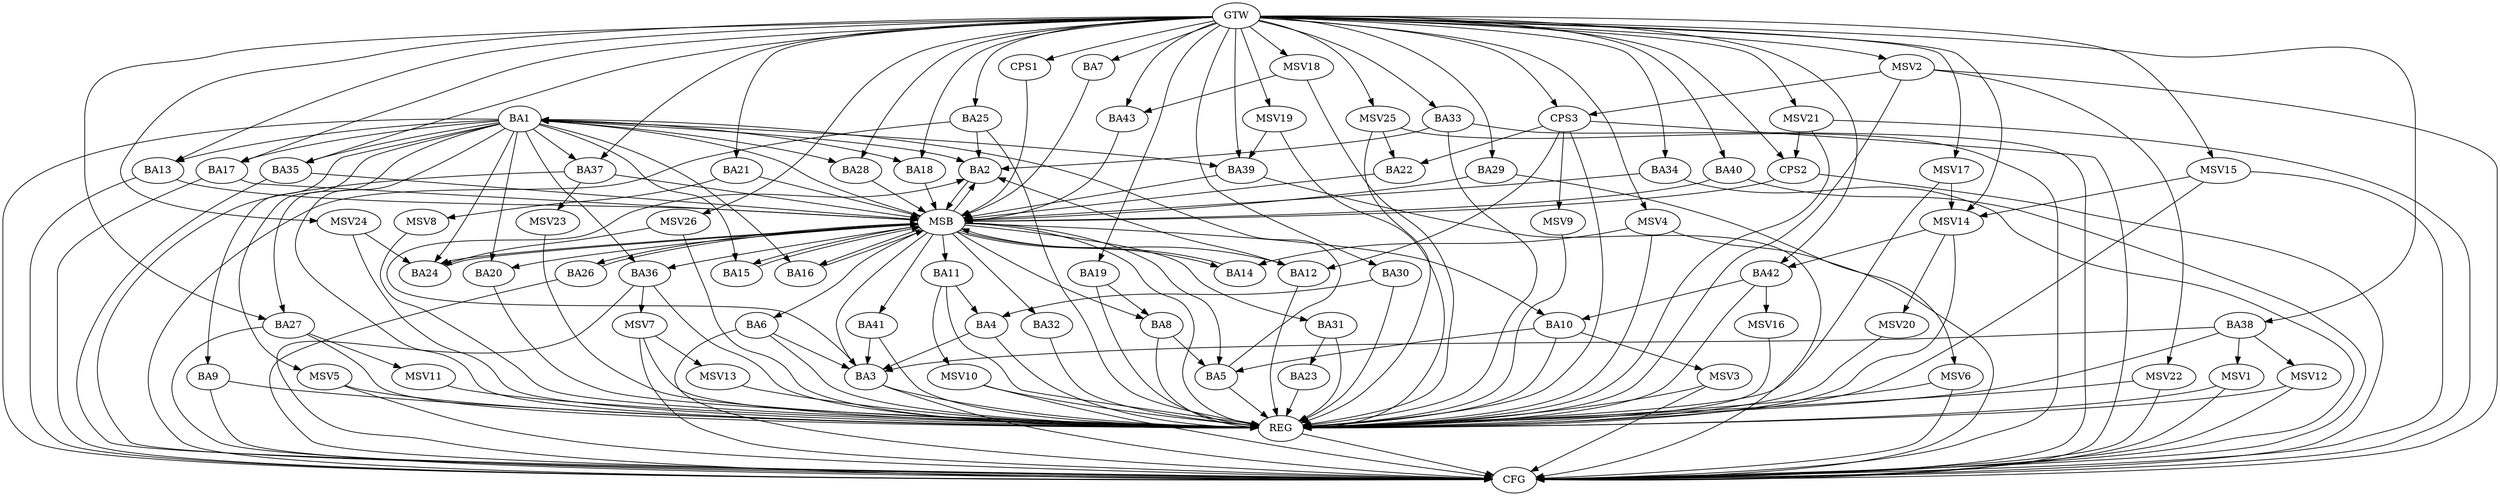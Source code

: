 strict digraph G {
  BA1 [ label="BA1" ];
  BA2 [ label="BA2" ];
  BA3 [ label="BA3" ];
  BA4 [ label="BA4" ];
  BA5 [ label="BA5" ];
  BA6 [ label="BA6" ];
  BA7 [ label="BA7" ];
  BA8 [ label="BA8" ];
  BA9 [ label="BA9" ];
  BA10 [ label="BA10" ];
  BA11 [ label="BA11" ];
  BA12 [ label="BA12" ];
  BA13 [ label="BA13" ];
  BA14 [ label="BA14" ];
  BA15 [ label="BA15" ];
  BA16 [ label="BA16" ];
  BA17 [ label="BA17" ];
  BA18 [ label="BA18" ];
  BA19 [ label="BA19" ];
  BA20 [ label="BA20" ];
  BA21 [ label="BA21" ];
  BA22 [ label="BA22" ];
  BA23 [ label="BA23" ];
  BA24 [ label="BA24" ];
  BA25 [ label="BA25" ];
  BA26 [ label="BA26" ];
  BA27 [ label="BA27" ];
  BA28 [ label="BA28" ];
  BA29 [ label="BA29" ];
  BA30 [ label="BA30" ];
  BA31 [ label="BA31" ];
  BA32 [ label="BA32" ];
  BA33 [ label="BA33" ];
  BA34 [ label="BA34" ];
  BA35 [ label="BA35" ];
  BA36 [ label="BA36" ];
  BA37 [ label="BA37" ];
  BA38 [ label="BA38" ];
  BA39 [ label="BA39" ];
  BA40 [ label="BA40" ];
  BA41 [ label="BA41" ];
  BA42 [ label="BA42" ];
  BA43 [ label="BA43" ];
  CPS1 [ label="CPS1" ];
  CPS2 [ label="CPS2" ];
  CPS3 [ label="CPS3" ];
  GTW [ label="GTW" ];
  REG [ label="REG" ];
  MSB [ label="MSB" ];
  CFG [ label="CFG" ];
  MSV1 [ label="MSV1" ];
  MSV2 [ label="MSV2" ];
  MSV3 [ label="MSV3" ];
  MSV4 [ label="MSV4" ];
  MSV5 [ label="MSV5" ];
  MSV6 [ label="MSV6" ];
  MSV7 [ label="MSV7" ];
  MSV8 [ label="MSV8" ];
  MSV9 [ label="MSV9" ];
  MSV10 [ label="MSV10" ];
  MSV11 [ label="MSV11" ];
  MSV12 [ label="MSV12" ];
  MSV13 [ label="MSV13" ];
  MSV14 [ label="MSV14" ];
  MSV15 [ label="MSV15" ];
  MSV16 [ label="MSV16" ];
  MSV17 [ label="MSV17" ];
  MSV18 [ label="MSV18" ];
  MSV19 [ label="MSV19" ];
  MSV20 [ label="MSV20" ];
  MSV21 [ label="MSV21" ];
  MSV22 [ label="MSV22" ];
  MSV23 [ label="MSV23" ];
  MSV24 [ label="MSV24" ];
  MSV25 [ label="MSV25" ];
  MSV26 [ label="MSV26" ];
  BA1 -> BA2;
  BA3 -> BA2;
  BA4 -> BA3;
  BA5 -> BA1;
  BA6 -> BA3;
  BA8 -> BA5;
  BA10 -> BA5;
  BA11 -> BA4;
  BA12 -> BA2;
  BA19 -> BA8;
  BA25 -> BA2;
  BA30 -> BA4;
  BA31 -> BA23;
  BA33 -> BA2;
  BA38 -> BA3;
  BA41 -> BA3;
  BA42 -> BA10;
  CPS3 -> BA22;
  CPS3 -> BA12;
  GTW -> BA7;
  GTW -> BA13;
  GTW -> BA17;
  GTW -> BA18;
  GTW -> BA19;
  GTW -> BA21;
  GTW -> BA25;
  GTW -> BA27;
  GTW -> BA28;
  GTW -> BA29;
  GTW -> BA30;
  GTW -> BA33;
  GTW -> BA34;
  GTW -> BA35;
  GTW -> BA37;
  GTW -> BA38;
  GTW -> BA39;
  GTW -> BA40;
  GTW -> BA42;
  GTW -> BA43;
  GTW -> CPS1;
  GTW -> CPS2;
  GTW -> CPS3;
  BA1 -> REG;
  BA3 -> REG;
  BA4 -> REG;
  BA5 -> REG;
  BA6 -> REG;
  BA8 -> REG;
  BA9 -> REG;
  BA10 -> REG;
  BA11 -> REG;
  BA12 -> REG;
  BA19 -> REG;
  BA20 -> REG;
  BA23 -> REG;
  BA25 -> REG;
  BA27 -> REG;
  BA30 -> REG;
  BA31 -> REG;
  BA32 -> REG;
  BA33 -> REG;
  BA36 -> REG;
  BA38 -> REG;
  BA41 -> REG;
  BA42 -> REG;
  CPS3 -> REG;
  BA2 -> MSB;
  MSB -> BA1;
  MSB -> REG;
  BA7 -> MSB;
  MSB -> BA5;
  BA13 -> MSB;
  MSB -> BA8;
  BA14 -> MSB;
  MSB -> BA3;
  BA15 -> MSB;
  MSB -> BA10;
  BA16 -> MSB;
  BA17 -> MSB;
  BA18 -> MSB;
  MSB -> BA2;
  BA21 -> MSB;
  BA22 -> MSB;
  BA24 -> MSB;
  MSB -> BA12;
  BA26 -> MSB;
  MSB -> BA16;
  BA28 -> MSB;
  MSB -> BA24;
  BA29 -> MSB;
  MSB -> BA20;
  BA34 -> MSB;
  MSB -> BA14;
  BA35 -> MSB;
  MSB -> BA6;
  BA37 -> MSB;
  MSB -> BA36;
  BA39 -> MSB;
  BA40 -> MSB;
  MSB -> BA32;
  BA43 -> MSB;
  MSB -> BA41;
  CPS1 -> MSB;
  MSB -> BA31;
  MSB -> BA26;
  MSB -> BA11;
  CPS2 -> MSB;
  MSB -> BA15;
  BA34 -> CFG;
  BA35 -> CFG;
  BA39 -> CFG;
  BA37 -> CFG;
  BA13 -> CFG;
  BA1 -> CFG;
  BA27 -> CFG;
  BA40 -> CFG;
  BA33 -> CFG;
  BA26 -> CFG;
  BA9 -> CFG;
  BA36 -> CFG;
  BA17 -> CFG;
  CPS3 -> CFG;
  BA25 -> CFG;
  BA6 -> CFG;
  CPS2 -> CFG;
  BA3 -> CFG;
  REG -> CFG;
  BA1 -> BA36;
  BA1 -> BA13;
  BA1 -> BA18;
  BA1 -> BA15;
  BA1 -> BA20;
  BA1 -> BA39;
  BA1 -> BA9;
  BA1 -> BA24;
  BA1 -> BA28;
  BA1 -> BA17;
  BA1 -> BA16;
  BA1 -> BA27;
  BA1 -> BA35;
  BA1 -> BA37;
  BA38 -> MSV1;
  MSV1 -> REG;
  MSV1 -> CFG;
  MSV2 -> CPS3;
  GTW -> MSV2;
  MSV2 -> REG;
  MSV2 -> CFG;
  BA10 -> MSV3;
  MSV3 -> REG;
  MSV3 -> CFG;
  MSV4 -> BA14;
  GTW -> MSV4;
  MSV4 -> REG;
  MSV4 -> CFG;
  BA1 -> MSV5;
  MSV5 -> REG;
  MSV5 -> CFG;
  BA29 -> MSV6;
  MSV6 -> REG;
  MSV6 -> CFG;
  BA36 -> MSV7;
  MSV7 -> REG;
  MSV7 -> CFG;
  BA21 -> MSV8;
  MSV8 -> REG;
  CPS3 -> MSV9;
  MSV9 -> REG;
  BA11 -> MSV10;
  MSV10 -> REG;
  MSV10 -> CFG;
  BA27 -> MSV11;
  MSV11 -> REG;
  BA38 -> MSV12;
  MSV12 -> REG;
  MSV12 -> CFG;
  MSV7 -> MSV13;
  MSV13 -> REG;
  MSV14 -> BA42;
  GTW -> MSV14;
  MSV14 -> REG;
  MSV15 -> MSV14;
  GTW -> MSV15;
  MSV15 -> REG;
  MSV15 -> CFG;
  BA42 -> MSV16;
  MSV16 -> REG;
  MSV17 -> MSV14;
  GTW -> MSV17;
  MSV17 -> REG;
  MSV18 -> BA43;
  GTW -> MSV18;
  MSV18 -> REG;
  MSV19 -> BA39;
  GTW -> MSV19;
  MSV19 -> REG;
  MSV14 -> MSV20;
  MSV20 -> REG;
  MSV21 -> CPS2;
  GTW -> MSV21;
  MSV21 -> REG;
  MSV21 -> CFG;
  MSV2 -> MSV22;
  MSV22 -> REG;
  MSV22 -> CFG;
  BA37 -> MSV23;
  MSV23 -> REG;
  MSV24 -> BA24;
  GTW -> MSV24;
  MSV24 -> REG;
  MSV25 -> BA22;
  GTW -> MSV25;
  MSV25 -> REG;
  MSV25 -> CFG;
  MSV26 -> BA24;
  GTW -> MSV26;
  MSV26 -> REG;
}
